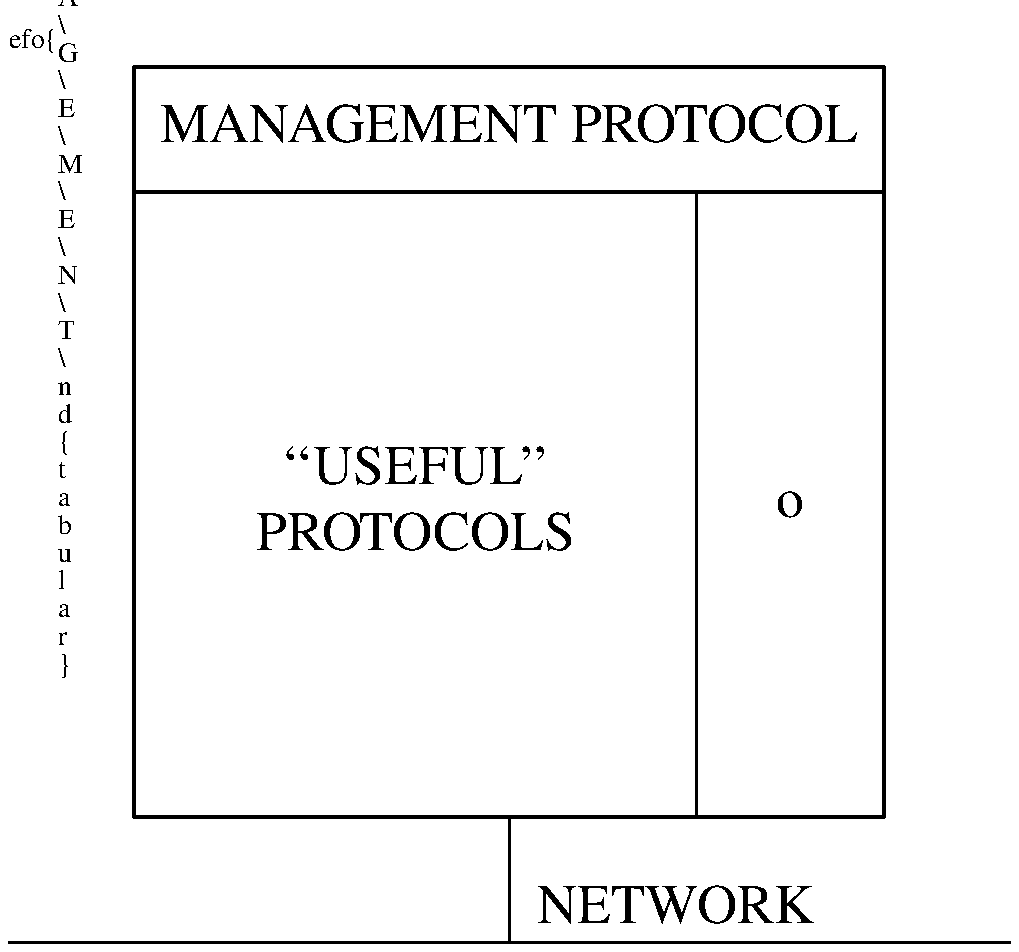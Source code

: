 \def\foo{\begin{tabular}{c}M\\ A\\ N\\ A\\ G\\ E\\ M\\ E\\ N\\ T\end{tabular}\ \begin{tabular}{c}I\\ N\\ S\\ T\\ R\\ U\\ M\\ E\\ N\\ T\\ A\\ T\\ I\\ O\\ N\end{tabular}}
.PS 5.0i
.ps 20
## figure S-21
B1:	box width 4*boxwid height 6*boxht
B2:	box "``USEFUL''" "" "PROTOCOLS" width 3*boxwid height 5*boxht \
		with .sw at B1.sw
B3:	box "MANAGEMENT PROTOCOL" width 4*boxwid with .nw at B1.nw
B4:	box "\foo" height 5*boxht with .se at B1.se
	line from B1.s to (B1.s.x, B1.s.y-lineht)
	line from (B1.sw.x-linewid, B1.s.y-lineht) \
	     to (B1.se.x+linewid, B1.s.y-lineht)
	move to (B1.s.x, B1.s.y-3*lineht/4); "\ \ NETWORK" ljust
##
.PE
